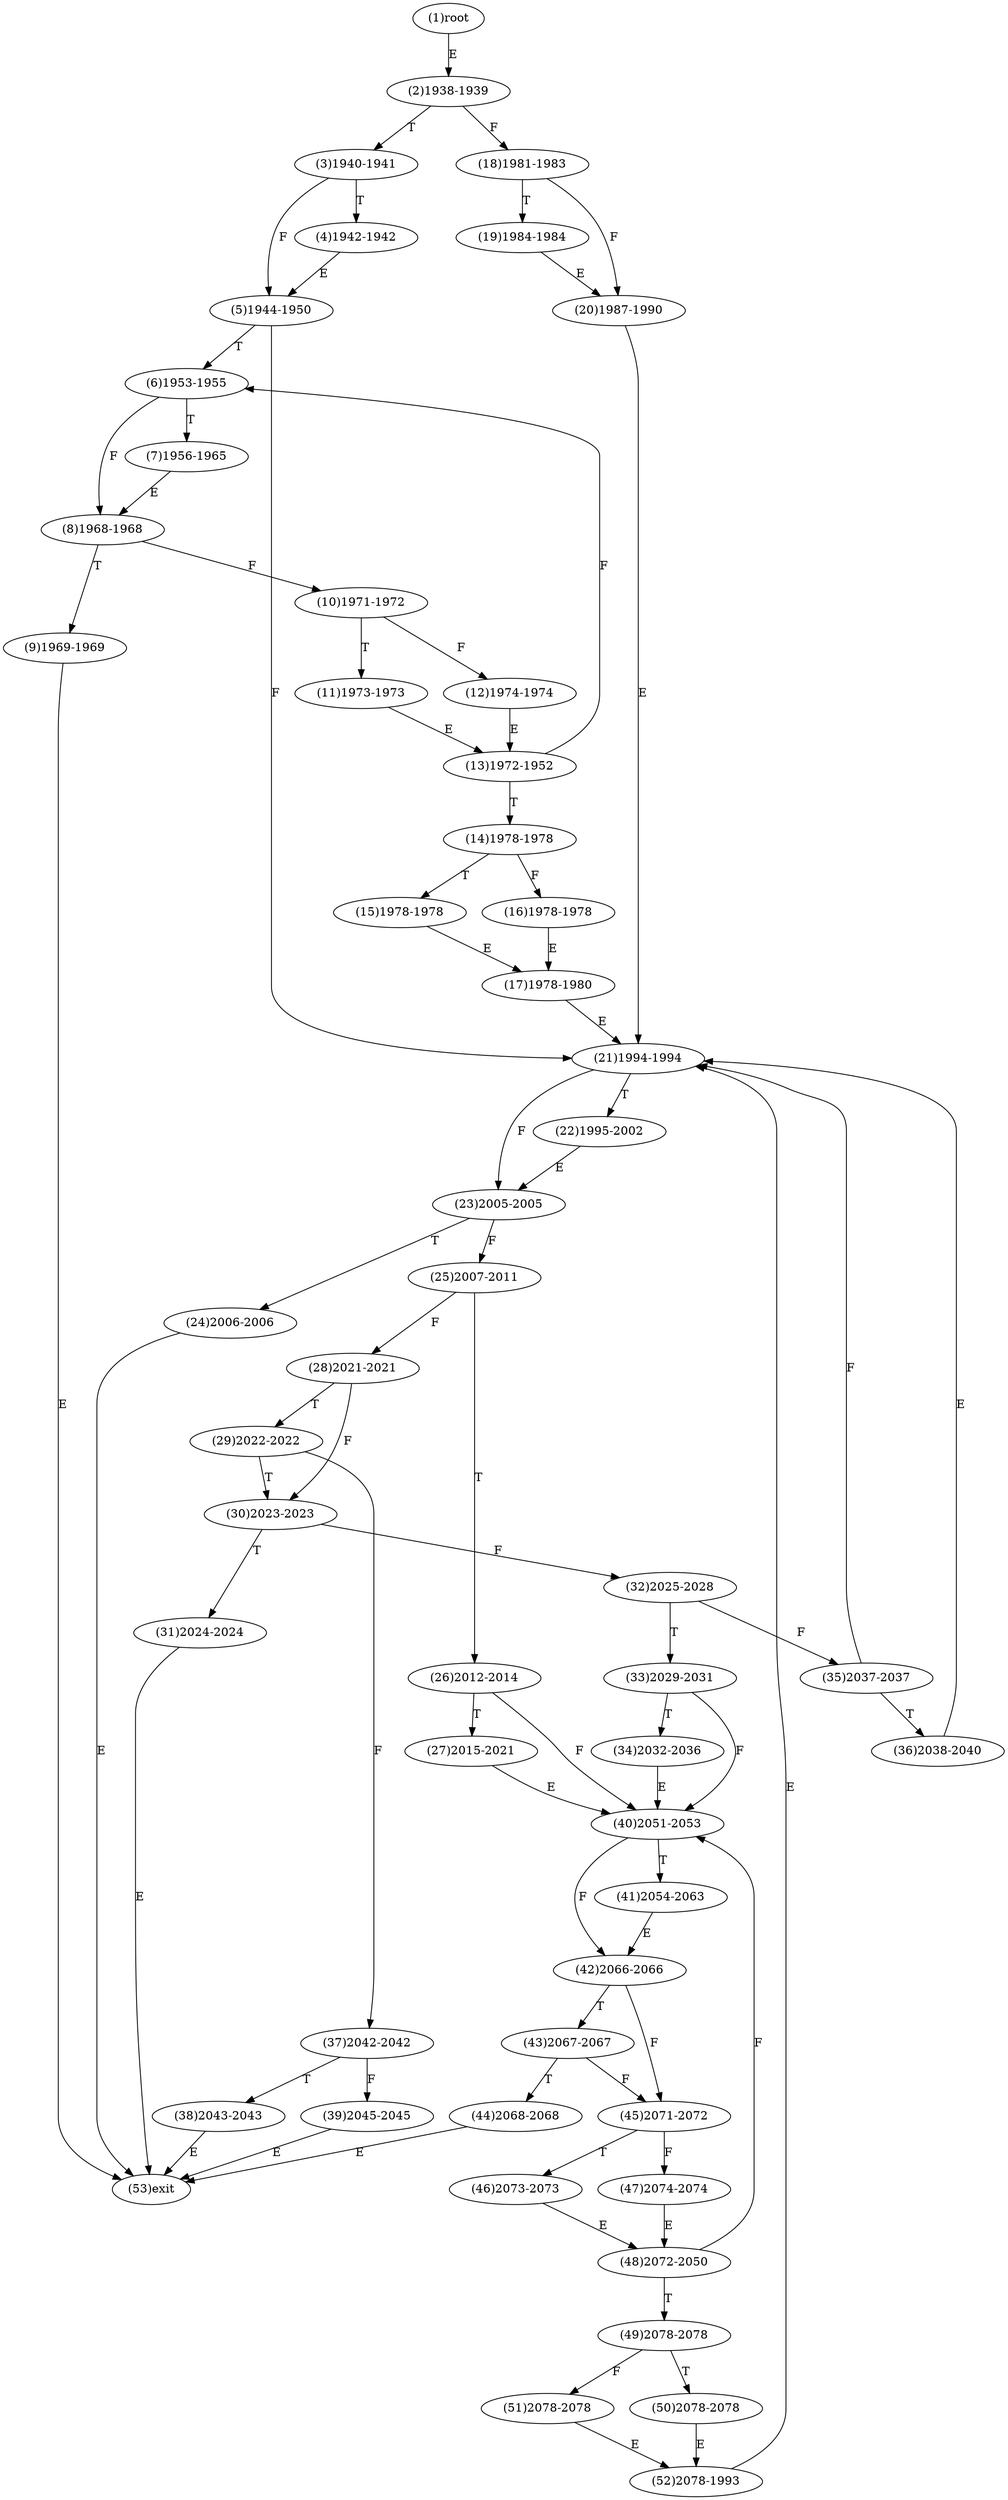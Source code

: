 digraph "" { 
1[ label="(1)root"];
2[ label="(2)1938-1939"];
3[ label="(3)1940-1941"];
4[ label="(4)1942-1942"];
5[ label="(5)1944-1950"];
6[ label="(6)1953-1955"];
7[ label="(7)1956-1965"];
8[ label="(8)1968-1968"];
9[ label="(9)1969-1969"];
10[ label="(10)1971-1972"];
11[ label="(11)1973-1973"];
12[ label="(12)1974-1974"];
13[ label="(13)1972-1952"];
14[ label="(14)1978-1978"];
15[ label="(15)1978-1978"];
17[ label="(17)1978-1980"];
16[ label="(16)1978-1978"];
19[ label="(19)1984-1984"];
18[ label="(18)1981-1983"];
21[ label="(21)1994-1994"];
20[ label="(20)1987-1990"];
23[ label="(23)2005-2005"];
22[ label="(22)1995-2002"];
25[ label="(25)2007-2011"];
24[ label="(24)2006-2006"];
27[ label="(27)2015-2021"];
26[ label="(26)2012-2014"];
29[ label="(29)2022-2022"];
28[ label="(28)2021-2021"];
31[ label="(31)2024-2024"];
30[ label="(30)2023-2023"];
34[ label="(34)2032-2036"];
35[ label="(35)2037-2037"];
32[ label="(32)2025-2028"];
33[ label="(33)2029-2031"];
38[ label="(38)2043-2043"];
39[ label="(39)2045-2045"];
36[ label="(36)2038-2040"];
37[ label="(37)2042-2042"];
42[ label="(42)2066-2066"];
43[ label="(43)2067-2067"];
40[ label="(40)2051-2053"];
41[ label="(41)2054-2063"];
46[ label="(46)2073-2073"];
47[ label="(47)2074-2074"];
44[ label="(44)2068-2068"];
45[ label="(45)2071-2072"];
51[ label="(51)2078-2078"];
50[ label="(50)2078-2078"];
49[ label="(49)2078-2078"];
48[ label="(48)2072-2050"];
53[ label="(53)exit"];
52[ label="(52)2078-1993"];
1->2[ label="E"];
2->18[ label="F"];
2->3[ label="T"];
3->5[ label="F"];
3->4[ label="T"];
4->5[ label="E"];
5->21[ label="F"];
5->6[ label="T"];
6->8[ label="F"];
6->7[ label="T"];
7->8[ label="E"];
8->10[ label="F"];
8->9[ label="T"];
9->53[ label="E"];
10->12[ label="F"];
10->11[ label="T"];
11->13[ label="E"];
12->13[ label="E"];
13->6[ label="F"];
13->14[ label="T"];
14->16[ label="F"];
14->15[ label="T"];
15->17[ label="E"];
16->17[ label="E"];
17->21[ label="E"];
18->20[ label="F"];
18->19[ label="T"];
19->20[ label="E"];
20->21[ label="E"];
21->23[ label="F"];
21->22[ label="T"];
22->23[ label="E"];
23->25[ label="F"];
23->24[ label="T"];
24->53[ label="E"];
25->28[ label="F"];
25->26[ label="T"];
26->40[ label="F"];
26->27[ label="T"];
27->40[ label="E"];
28->30[ label="F"];
28->29[ label="T"];
29->37[ label="F"];
29->30[ label="T"];
30->32[ label="F"];
30->31[ label="T"];
31->53[ label="E"];
32->35[ label="F"];
32->33[ label="T"];
33->40[ label="F"];
33->34[ label="T"];
34->40[ label="E"];
35->21[ label="F"];
35->36[ label="T"];
36->21[ label="E"];
37->39[ label="F"];
37->38[ label="T"];
38->53[ label="E"];
39->53[ label="E"];
40->42[ label="F"];
40->41[ label="T"];
41->42[ label="E"];
42->45[ label="F"];
42->43[ label="T"];
43->45[ label="F"];
43->44[ label="T"];
44->53[ label="E"];
45->47[ label="F"];
45->46[ label="T"];
46->48[ label="E"];
47->48[ label="E"];
48->40[ label="F"];
48->49[ label="T"];
49->51[ label="F"];
49->50[ label="T"];
50->52[ label="E"];
51->52[ label="E"];
52->21[ label="E"];
}